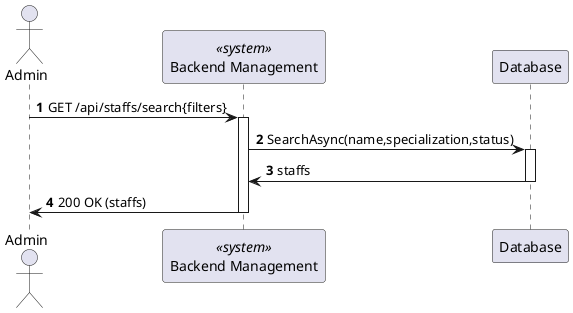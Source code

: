 @startuml

autonumber
actor Admin as "Admin"
participant BE as "Backend Management" <<system>>
participant DB as "Database"


Admin -> BE : GET /api/staffs/search{filters}
activate BE

BE -> DB : SearchAsync(name,specialization,status)

activate DB 

DB -> BE : staffs 

deactivate DB

Admin <- BE : 200 OK (staffs)

deactivate BE

@enduml